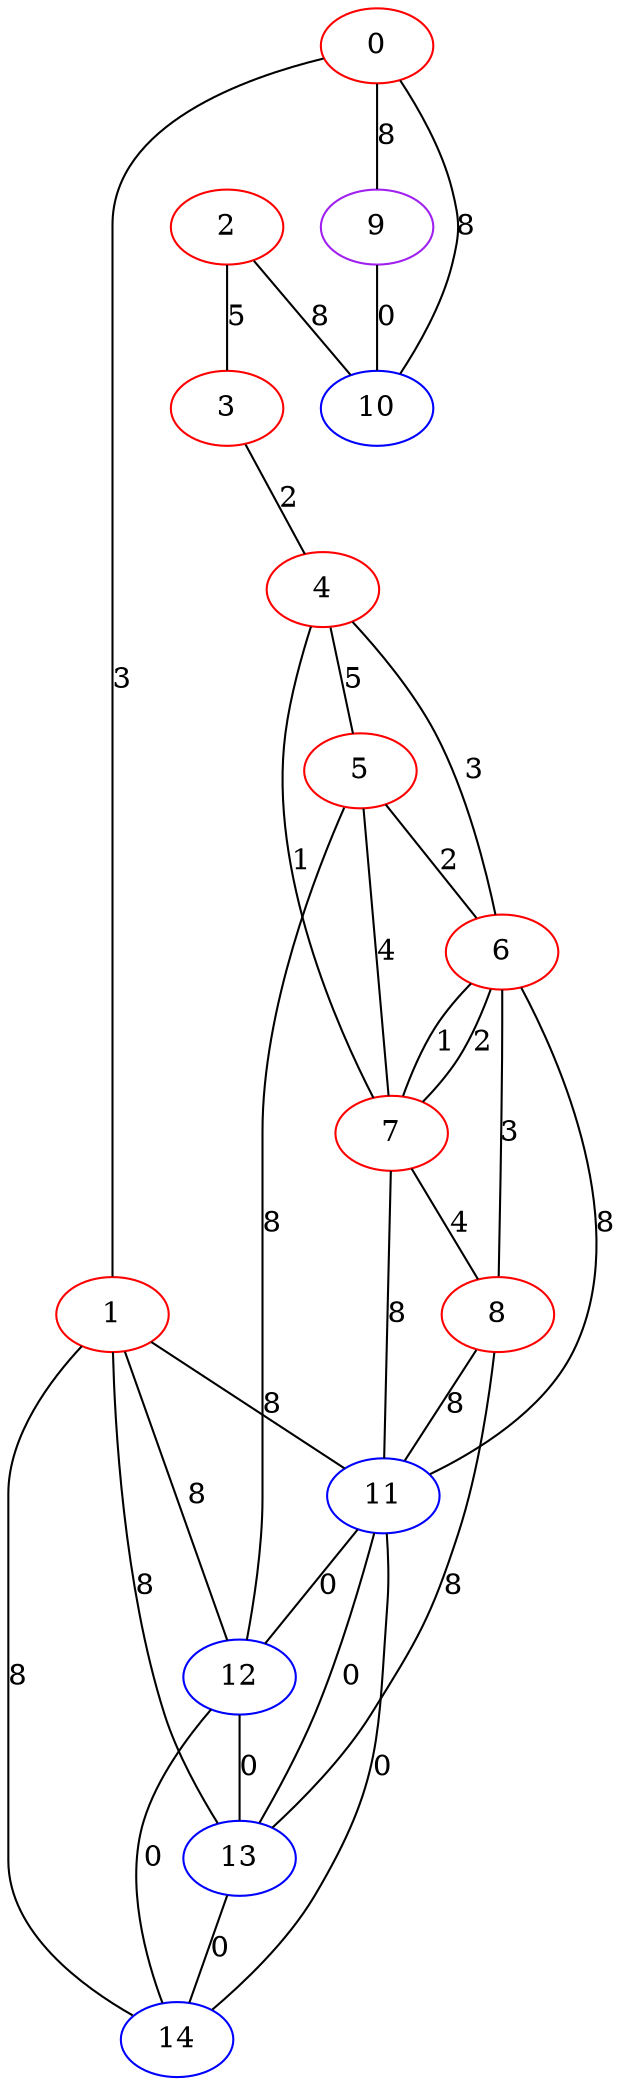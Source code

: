 graph "" {
0 [color=red, weight=1];
1 [color=red, weight=1];
2 [color=red, weight=1];
3 [color=red, weight=1];
4 [color=red, weight=1];
5 [color=red, weight=1];
6 [color=red, weight=1];
7 [color=red, weight=1];
8 [color=red, weight=1];
9 [color=purple, weight=4];
10 [color=blue, weight=3];
11 [color=blue, weight=3];
12 [color=blue, weight=3];
13 [color=blue, weight=3];
14 [color=blue, weight=3];
0 -- 1  [key=0, label=3];
0 -- 10  [key=0, label=8];
0 -- 9  [key=0, label=8];
1 -- 11  [key=0, label=8];
1 -- 12  [key=0, label=8];
1 -- 13  [key=0, label=8];
1 -- 14  [key=0, label=8];
2 -- 10  [key=0, label=8];
2 -- 3  [key=0, label=5];
3 -- 4  [key=0, label=2];
4 -- 5  [key=0, label=5];
4 -- 6  [key=0, label=3];
4 -- 7  [key=0, label=1];
5 -- 12  [key=0, label=8];
5 -- 6  [key=0, label=2];
5 -- 7  [key=0, label=4];
6 -- 8  [key=0, label=3];
6 -- 11  [key=0, label=8];
6 -- 7  [key=0, label=2];
6 -- 7  [key=1, label=1];
7 -- 8  [key=0, label=4];
7 -- 11  [key=0, label=8];
8 -- 11  [key=0, label=8];
8 -- 13  [key=0, label=8];
9 -- 10  [key=0, label=0];
11 -- 12  [key=0, label=0];
11 -- 13  [key=0, label=0];
11 -- 14  [key=0, label=0];
12 -- 14  [key=0, label=0];
12 -- 13  [key=0, label=0];
13 -- 14  [key=0, label=0];
}
